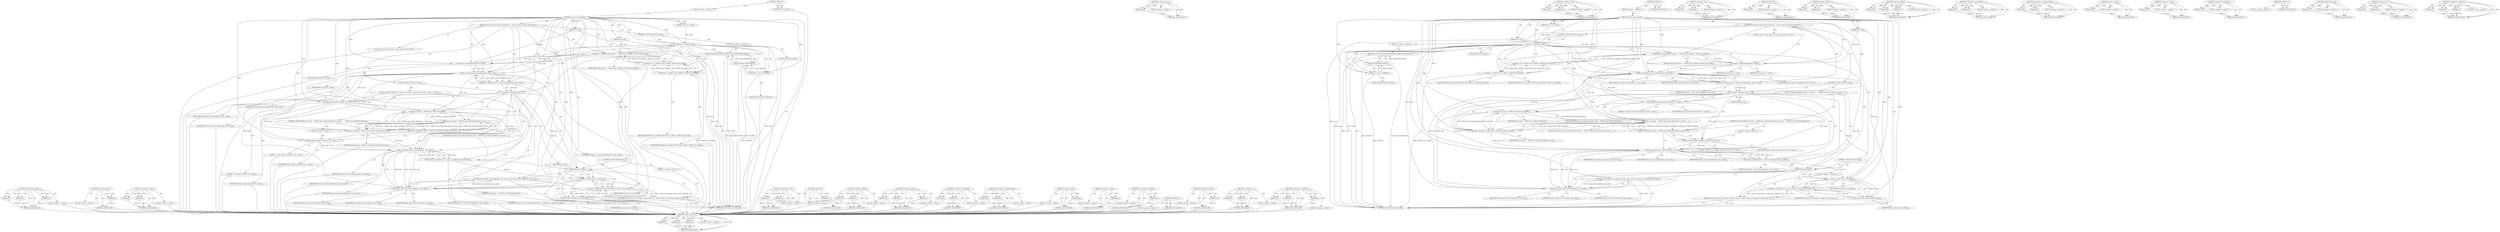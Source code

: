 digraph "&lt;operator&gt;.conditional" {
vulnerable_171 [label=<(METHOD,crypto_larval_add)>];
vulnerable_172 [label=<(PARAM,p1)>];
vulnerable_173 [label=<(PARAM,p2)>];
vulnerable_174 [label=<(PARAM,p3)>];
vulnerable_175 [label=<(BLOCK,&lt;empty&gt;,&lt;empty&gt;)>];
vulnerable_176 [label=<(METHOD_RETURN,ANY)>];
vulnerable_122 [label=<(METHOD,&lt;operator&gt;.not)>];
vulnerable_123 [label=<(PARAM,p1)>];
vulnerable_124 [label=<(BLOCK,&lt;empty&gt;,&lt;empty&gt;)>];
vulnerable_125 [label=<(METHOD_RETURN,ANY)>];
vulnerable_147 [label=<(METHOD,&lt;operator&gt;.and)>];
vulnerable_148 [label=<(PARAM,p1)>];
vulnerable_149 [label=<(PARAM,p2)>];
vulnerable_150 [label=<(BLOCK,&lt;empty&gt;,&lt;empty&gt;)>];
vulnerable_151 [label=<(METHOD_RETURN,ANY)>];
vulnerable_6 [label=<(METHOD,&lt;global&gt;)<SUB>1</SUB>>];
vulnerable_7 [label=<(BLOCK,&lt;empty&gt;,&lt;empty&gt;)<SUB>1</SUB>>];
vulnerable_8 [label=<(METHOD,crypto_larval_lookup)<SUB>1</SUB>>];
vulnerable_9 [label=<(PARAM,const char *name)<SUB>1</SUB>>];
vulnerable_10 [label=<(PARAM,u32 type)<SUB>1</SUB>>];
vulnerable_11 [label=<(PARAM,u32 mask)<SUB>1</SUB>>];
vulnerable_12 [label=<(BLOCK,{
	struct crypto_alg *alg;

	if (!name)
		retur...,{
	struct crypto_alg *alg;

	if (!name)
		retur...)<SUB>2</SUB>>];
vulnerable_13 [label="<(LOCAL,struct crypto_alg* alg: crypto_alg*)<SUB>3</SUB>>"];
vulnerable_14 [label=<(CONTROL_STRUCTURE,IF,if (!name))<SUB>5</SUB>>];
vulnerable_15 [label=<(&lt;operator&gt;.logicalNot,!name)<SUB>5</SUB>>];
vulnerable_16 [label=<(IDENTIFIER,name,!name)<SUB>5</SUB>>];
vulnerable_17 [label=<(BLOCK,&lt;empty&gt;,&lt;empty&gt;)<SUB>6</SUB>>];
vulnerable_18 [label=<(RETURN,return ERR_PTR(-ENOENT);,return ERR_PTR(-ENOENT);)<SUB>6</SUB>>];
vulnerable_19 [label=<(ERR_PTR,ERR_PTR(-ENOENT))<SUB>6</SUB>>];
vulnerable_20 [label=<(&lt;operator&gt;.minus,-ENOENT)<SUB>6</SUB>>];
vulnerable_21 [label=<(IDENTIFIER,ENOENT,-ENOENT)<SUB>6</SUB>>];
vulnerable_22 [label=<(&lt;operators&gt;.assignmentAnd,mask &amp;= ~(CRYPTO_ALG_LARVAL | CRYPTO_ALG_DEAD))<SUB>8</SUB>>];
vulnerable_23 [label=<(IDENTIFIER,mask,mask &amp;= ~(CRYPTO_ALG_LARVAL | CRYPTO_ALG_DEAD))<SUB>8</SUB>>];
vulnerable_24 [label=<(&lt;operator&gt;.not,~(CRYPTO_ALG_LARVAL | CRYPTO_ALG_DEAD))<SUB>8</SUB>>];
vulnerable_25 [label=<(&lt;operator&gt;.or,CRYPTO_ALG_LARVAL | CRYPTO_ALG_DEAD)<SUB>8</SUB>>];
vulnerable_26 [label=<(IDENTIFIER,CRYPTO_ALG_LARVAL,CRYPTO_ALG_LARVAL | CRYPTO_ALG_DEAD)<SUB>8</SUB>>];
vulnerable_27 [label=<(IDENTIFIER,CRYPTO_ALG_DEAD,CRYPTO_ALG_LARVAL | CRYPTO_ALG_DEAD)<SUB>8</SUB>>];
vulnerable_28 [label=<(&lt;operators&gt;.assignmentAnd,type &amp;= mask)<SUB>9</SUB>>];
vulnerable_29 [label=<(IDENTIFIER,type,type &amp;= mask)<SUB>9</SUB>>];
vulnerable_30 [label=<(IDENTIFIER,mask,type &amp;= mask)<SUB>9</SUB>>];
vulnerable_31 [label=<(&lt;operator&gt;.assignment,alg = crypto_alg_lookup(name, type, mask))<SUB>11</SUB>>];
vulnerable_32 [label=<(IDENTIFIER,alg,alg = crypto_alg_lookup(name, type, mask))<SUB>11</SUB>>];
vulnerable_33 [label=<(crypto_alg_lookup,crypto_alg_lookup(name, type, mask))<SUB>11</SUB>>];
vulnerable_34 [label=<(IDENTIFIER,name,crypto_alg_lookup(name, type, mask))<SUB>11</SUB>>];
vulnerable_35 [label=<(IDENTIFIER,type,crypto_alg_lookup(name, type, mask))<SUB>11</SUB>>];
vulnerable_36 [label=<(IDENTIFIER,mask,crypto_alg_lookup(name, type, mask))<SUB>11</SUB>>];
vulnerable_37 [label=<(CONTROL_STRUCTURE,IF,if (!alg))<SUB>12</SUB>>];
vulnerable_38 [label=<(&lt;operator&gt;.logicalNot,!alg)<SUB>12</SUB>>];
vulnerable_39 [label=<(IDENTIFIER,alg,!alg)<SUB>12</SUB>>];
vulnerable_40 [label=<(BLOCK,{
		request_module(&quot;%s&quot;, name);
 
 		if (!((typ...,{
		request_module(&quot;%s&quot;, name);
 
 		if (!((typ...)<SUB>12</SUB>>];
vulnerable_41 [label=<(request_module,request_module(&quot;%s&quot;, name))<SUB>13</SUB>>];
vulnerable_42 [label=<(LITERAL,&quot;%s&quot;,request_module(&quot;%s&quot;, name))<SUB>13</SUB>>];
vulnerable_43 [label=<(IDENTIFIER,name,request_module(&quot;%s&quot;, name))<SUB>13</SUB>>];
vulnerable_44 [label=<(CONTROL_STRUCTURE,IF,if (!((type ^ CRYPTO_ALG_NEED_FALLBACK) &amp; mask &amp;
 		      CRYPTO_ALG_NEED_FALLBACK)))<SUB>15</SUB>>];
vulnerable_45 [label=<(&lt;operator&gt;.logicalNot,!((type ^ CRYPTO_ALG_NEED_FALLBACK) &amp; mask &amp;
 	...)<SUB>15</SUB>>];
vulnerable_46 [label=<(&lt;operator&gt;.and,(type ^ CRYPTO_ALG_NEED_FALLBACK) &amp; mask &amp;
 		 ...)<SUB>15</SUB>>];
vulnerable_47 [label=<(&lt;operator&gt;.and,(type ^ CRYPTO_ALG_NEED_FALLBACK) &amp; mask)<SUB>15</SUB>>];
vulnerable_48 [label=<(&lt;operator&gt;.xor,type ^ CRYPTO_ALG_NEED_FALLBACK)<SUB>15</SUB>>];
vulnerable_49 [label=<(IDENTIFIER,type,type ^ CRYPTO_ALG_NEED_FALLBACK)<SUB>15</SUB>>];
vulnerable_50 [label=<(IDENTIFIER,CRYPTO_ALG_NEED_FALLBACK,type ^ CRYPTO_ALG_NEED_FALLBACK)<SUB>15</SUB>>];
vulnerable_51 [label=<(IDENTIFIER,mask,(type ^ CRYPTO_ALG_NEED_FALLBACK) &amp; mask)<SUB>15</SUB>>];
vulnerable_52 [label=<(IDENTIFIER,CRYPTO_ALG_NEED_FALLBACK,(type ^ CRYPTO_ALG_NEED_FALLBACK) &amp; mask &amp;
 		 ...)<SUB>16</SUB>>];
vulnerable_53 [label=<(BLOCK,&lt;empty&gt;,&lt;empty&gt;)<SUB>17</SUB>>];
vulnerable_54 [label=<(request_module,request_module(&quot;%s-all&quot;, name))<SUB>17</SUB>>];
vulnerable_55 [label=<(LITERAL,&quot;%s-all&quot;,request_module(&quot;%s-all&quot;, name))<SUB>17</SUB>>];
vulnerable_56 [label=<(IDENTIFIER,name,request_module(&quot;%s-all&quot;, name))<SUB>17</SUB>>];
vulnerable_57 [label=<(&lt;operator&gt;.assignment,alg = crypto_alg_lookup(name, type, mask))<SUB>19</SUB>>];
vulnerable_58 [label=<(IDENTIFIER,alg,alg = crypto_alg_lookup(name, type, mask))<SUB>19</SUB>>];
vulnerable_59 [label=<(crypto_alg_lookup,crypto_alg_lookup(name, type, mask))<SUB>19</SUB>>];
vulnerable_60 [label=<(IDENTIFIER,name,crypto_alg_lookup(name, type, mask))<SUB>19</SUB>>];
vulnerable_61 [label=<(IDENTIFIER,type,crypto_alg_lookup(name, type, mask))<SUB>19</SUB>>];
vulnerable_62 [label=<(IDENTIFIER,mask,crypto_alg_lookup(name, type, mask))<SUB>19</SUB>>];
vulnerable_63 [label=<(CONTROL_STRUCTURE,IF,if (alg))<SUB>22</SUB>>];
vulnerable_64 [label=<(IDENTIFIER,alg,if (alg))<SUB>22</SUB>>];
vulnerable_65 [label=<(BLOCK,&lt;empty&gt;,&lt;empty&gt;)<SUB>23</SUB>>];
vulnerable_66 [label=<(RETURN,return crypto_is_larval(alg) ? crypto_larval_wa...,return crypto_is_larval(alg) ? crypto_larval_wa...)<SUB>23</SUB>>];
vulnerable_67 [label=<(&lt;operator&gt;.conditional,crypto_is_larval(alg) ? crypto_larval_wait(alg)...)<SUB>23</SUB>>];
vulnerable_68 [label=<(crypto_is_larval,crypto_is_larval(alg))<SUB>23</SUB>>];
vulnerable_69 [label=<(IDENTIFIER,alg,crypto_is_larval(alg))<SUB>23</SUB>>];
vulnerable_70 [label=<(crypto_larval_wait,crypto_larval_wait(alg))<SUB>23</SUB>>];
vulnerable_71 [label=<(IDENTIFIER,alg,crypto_larval_wait(alg))<SUB>23</SUB>>];
vulnerable_72 [label=<(IDENTIFIER,alg,crypto_is_larval(alg) ? crypto_larval_wait(alg)...)<SUB>23</SUB>>];
vulnerable_73 [label=<(RETURN,return crypto_larval_add(name, type, mask);,return crypto_larval_add(name, type, mask);)<SUB>25</SUB>>];
vulnerable_74 [label=<(crypto_larval_add,crypto_larval_add(name, type, mask))<SUB>25</SUB>>];
vulnerable_75 [label=<(IDENTIFIER,name,crypto_larval_add(name, type, mask))<SUB>25</SUB>>];
vulnerable_76 [label=<(IDENTIFIER,type,crypto_larval_add(name, type, mask))<SUB>25</SUB>>];
vulnerable_77 [label=<(IDENTIFIER,mask,crypto_larval_add(name, type, mask))<SUB>25</SUB>>];
vulnerable_78 [label=<(METHOD_RETURN,struct crypto_alg)<SUB>1</SUB>>];
vulnerable_80 [label=<(METHOD_RETURN,ANY)<SUB>1</SUB>>];
vulnerable_152 [label=<(METHOD,&lt;operator&gt;.xor)>];
vulnerable_153 [label=<(PARAM,p1)>];
vulnerable_154 [label=<(PARAM,p2)>];
vulnerable_155 [label=<(BLOCK,&lt;empty&gt;,&lt;empty&gt;)>];
vulnerable_156 [label=<(METHOD_RETURN,ANY)>];
vulnerable_109 [label=<(METHOD,ERR_PTR)>];
vulnerable_110 [label=<(PARAM,p1)>];
vulnerable_111 [label=<(BLOCK,&lt;empty&gt;,&lt;empty&gt;)>];
vulnerable_112 [label=<(METHOD_RETURN,ANY)>];
vulnerable_142 [label=<(METHOD,request_module)>];
vulnerable_143 [label=<(PARAM,p1)>];
vulnerable_144 [label=<(PARAM,p2)>];
vulnerable_145 [label=<(BLOCK,&lt;empty&gt;,&lt;empty&gt;)>];
vulnerable_146 [label=<(METHOD_RETURN,ANY)>];
vulnerable_136 [label=<(METHOD,crypto_alg_lookup)>];
vulnerable_137 [label=<(PARAM,p1)>];
vulnerable_138 [label=<(PARAM,p2)>];
vulnerable_139 [label=<(PARAM,p3)>];
vulnerable_140 [label=<(BLOCK,&lt;empty&gt;,&lt;empty&gt;)>];
vulnerable_141 [label=<(METHOD_RETURN,ANY)>];
vulnerable_131 [label=<(METHOD,&lt;operator&gt;.assignment)>];
vulnerable_132 [label=<(PARAM,p1)>];
vulnerable_133 [label=<(PARAM,p2)>];
vulnerable_134 [label=<(BLOCK,&lt;empty&gt;,&lt;empty&gt;)>];
vulnerable_135 [label=<(METHOD_RETURN,ANY)>];
vulnerable_117 [label=<(METHOD,&lt;operators&gt;.assignmentAnd)>];
vulnerable_118 [label=<(PARAM,p1)>];
vulnerable_119 [label=<(PARAM,p2)>];
vulnerable_120 [label=<(BLOCK,&lt;empty&gt;,&lt;empty&gt;)>];
vulnerable_121 [label=<(METHOD_RETURN,ANY)>];
vulnerable_163 [label=<(METHOD,crypto_is_larval)>];
vulnerable_164 [label=<(PARAM,p1)>];
vulnerable_165 [label=<(BLOCK,&lt;empty&gt;,&lt;empty&gt;)>];
vulnerable_166 [label=<(METHOD_RETURN,ANY)>];
vulnerable_113 [label=<(METHOD,&lt;operator&gt;.minus)>];
vulnerable_114 [label=<(PARAM,p1)>];
vulnerable_115 [label=<(BLOCK,&lt;empty&gt;,&lt;empty&gt;)>];
vulnerable_116 [label=<(METHOD_RETURN,ANY)>];
vulnerable_105 [label=<(METHOD,&lt;operator&gt;.logicalNot)>];
vulnerable_106 [label=<(PARAM,p1)>];
vulnerable_107 [label=<(BLOCK,&lt;empty&gt;,&lt;empty&gt;)>];
vulnerable_108 [label=<(METHOD_RETURN,ANY)>];
vulnerable_99 [label=<(METHOD,&lt;global&gt;)<SUB>1</SUB>>];
vulnerable_100 [label=<(BLOCK,&lt;empty&gt;,&lt;empty&gt;)>];
vulnerable_101 [label=<(METHOD_RETURN,ANY)>];
vulnerable_167 [label=<(METHOD,crypto_larval_wait)>];
vulnerable_168 [label=<(PARAM,p1)>];
vulnerable_169 [label=<(BLOCK,&lt;empty&gt;,&lt;empty&gt;)>];
vulnerable_170 [label=<(METHOD_RETURN,ANY)>];
vulnerable_126 [label=<(METHOD,&lt;operator&gt;.or)>];
vulnerable_127 [label=<(PARAM,p1)>];
vulnerable_128 [label=<(PARAM,p2)>];
vulnerable_129 [label=<(BLOCK,&lt;empty&gt;,&lt;empty&gt;)>];
vulnerable_130 [label=<(METHOD_RETURN,ANY)>];
vulnerable_157 [label=<(METHOD,&lt;operator&gt;.conditional)>];
vulnerable_158 [label=<(PARAM,p1)>];
vulnerable_159 [label=<(PARAM,p2)>];
vulnerable_160 [label=<(PARAM,p3)>];
vulnerable_161 [label=<(BLOCK,&lt;empty&gt;,&lt;empty&gt;)>];
vulnerable_162 [label=<(METHOD_RETURN,ANY)>];
fixed_171 [label=<(METHOD,crypto_larval_add)>];
fixed_172 [label=<(PARAM,p1)>];
fixed_173 [label=<(PARAM,p2)>];
fixed_174 [label=<(PARAM,p3)>];
fixed_175 [label=<(BLOCK,&lt;empty&gt;,&lt;empty&gt;)>];
fixed_176 [label=<(METHOD_RETURN,ANY)>];
fixed_122 [label=<(METHOD,&lt;operator&gt;.not)>];
fixed_123 [label=<(PARAM,p1)>];
fixed_124 [label=<(BLOCK,&lt;empty&gt;,&lt;empty&gt;)>];
fixed_125 [label=<(METHOD_RETURN,ANY)>];
fixed_147 [label=<(METHOD,&lt;operator&gt;.and)>];
fixed_148 [label=<(PARAM,p1)>];
fixed_149 [label=<(PARAM,p2)>];
fixed_150 [label=<(BLOCK,&lt;empty&gt;,&lt;empty&gt;)>];
fixed_151 [label=<(METHOD_RETURN,ANY)>];
fixed_6 [label=<(METHOD,&lt;global&gt;)<SUB>1</SUB>>];
fixed_7 [label=<(BLOCK,&lt;empty&gt;,&lt;empty&gt;)<SUB>1</SUB>>];
fixed_8 [label=<(METHOD,crypto_larval_lookup)<SUB>1</SUB>>];
fixed_9 [label=<(PARAM,const char *name)<SUB>1</SUB>>];
fixed_10 [label=<(PARAM,u32 type)<SUB>1</SUB>>];
fixed_11 [label=<(PARAM,u32 mask)<SUB>1</SUB>>];
fixed_12 [label=<(BLOCK,{
	struct crypto_alg *alg;

	if (!name)
		retur...,{
	struct crypto_alg *alg;

	if (!name)
		retur...)<SUB>2</SUB>>];
fixed_13 [label="<(LOCAL,struct crypto_alg* alg: crypto_alg*)<SUB>3</SUB>>"];
fixed_14 [label=<(CONTROL_STRUCTURE,IF,if (!name))<SUB>5</SUB>>];
fixed_15 [label=<(&lt;operator&gt;.logicalNot,!name)<SUB>5</SUB>>];
fixed_16 [label=<(IDENTIFIER,name,!name)<SUB>5</SUB>>];
fixed_17 [label=<(BLOCK,&lt;empty&gt;,&lt;empty&gt;)<SUB>6</SUB>>];
fixed_18 [label=<(RETURN,return ERR_PTR(-ENOENT);,return ERR_PTR(-ENOENT);)<SUB>6</SUB>>];
fixed_19 [label=<(ERR_PTR,ERR_PTR(-ENOENT))<SUB>6</SUB>>];
fixed_20 [label=<(&lt;operator&gt;.minus,-ENOENT)<SUB>6</SUB>>];
fixed_21 [label=<(IDENTIFIER,ENOENT,-ENOENT)<SUB>6</SUB>>];
fixed_22 [label=<(&lt;operators&gt;.assignmentAnd,mask &amp;= ~(CRYPTO_ALG_LARVAL | CRYPTO_ALG_DEAD))<SUB>8</SUB>>];
fixed_23 [label=<(IDENTIFIER,mask,mask &amp;= ~(CRYPTO_ALG_LARVAL | CRYPTO_ALG_DEAD))<SUB>8</SUB>>];
fixed_24 [label=<(&lt;operator&gt;.not,~(CRYPTO_ALG_LARVAL | CRYPTO_ALG_DEAD))<SUB>8</SUB>>];
fixed_25 [label=<(&lt;operator&gt;.or,CRYPTO_ALG_LARVAL | CRYPTO_ALG_DEAD)<SUB>8</SUB>>];
fixed_26 [label=<(IDENTIFIER,CRYPTO_ALG_LARVAL,CRYPTO_ALG_LARVAL | CRYPTO_ALG_DEAD)<SUB>8</SUB>>];
fixed_27 [label=<(IDENTIFIER,CRYPTO_ALG_DEAD,CRYPTO_ALG_LARVAL | CRYPTO_ALG_DEAD)<SUB>8</SUB>>];
fixed_28 [label=<(&lt;operators&gt;.assignmentAnd,type &amp;= mask)<SUB>9</SUB>>];
fixed_29 [label=<(IDENTIFIER,type,type &amp;= mask)<SUB>9</SUB>>];
fixed_30 [label=<(IDENTIFIER,mask,type &amp;= mask)<SUB>9</SUB>>];
fixed_31 [label=<(&lt;operator&gt;.assignment,alg = crypto_alg_lookup(name, type, mask))<SUB>11</SUB>>];
fixed_32 [label=<(IDENTIFIER,alg,alg = crypto_alg_lookup(name, type, mask))<SUB>11</SUB>>];
fixed_33 [label=<(crypto_alg_lookup,crypto_alg_lookup(name, type, mask))<SUB>11</SUB>>];
fixed_34 [label=<(IDENTIFIER,name,crypto_alg_lookup(name, type, mask))<SUB>11</SUB>>];
fixed_35 [label=<(IDENTIFIER,type,crypto_alg_lookup(name, type, mask))<SUB>11</SUB>>];
fixed_36 [label=<(IDENTIFIER,mask,crypto_alg_lookup(name, type, mask))<SUB>11</SUB>>];
fixed_37 [label=<(CONTROL_STRUCTURE,IF,if (!alg))<SUB>12</SUB>>];
fixed_38 [label=<(&lt;operator&gt;.logicalNot,!alg)<SUB>12</SUB>>];
fixed_39 [label=<(IDENTIFIER,alg,!alg)<SUB>12</SUB>>];
fixed_40 [label=<(BLOCK,{
		request_module(&quot;crypto-%s&quot;, name);
 
 		if ...,{
		request_module(&quot;crypto-%s&quot;, name);
 
 		if ...)<SUB>12</SUB>>];
fixed_41 [label=<(request_module,request_module(&quot;crypto-%s&quot;, name))<SUB>13</SUB>>];
fixed_42 [label=<(LITERAL,&quot;crypto-%s&quot;,request_module(&quot;crypto-%s&quot;, name))<SUB>13</SUB>>];
fixed_43 [label=<(IDENTIFIER,name,request_module(&quot;crypto-%s&quot;, name))<SUB>13</SUB>>];
fixed_44 [label=<(CONTROL_STRUCTURE,IF,if (!((type ^ CRYPTO_ALG_NEED_FALLBACK) &amp; mask &amp;
 		      CRYPTO_ALG_NEED_FALLBACK)))<SUB>15</SUB>>];
fixed_45 [label=<(&lt;operator&gt;.logicalNot,!((type ^ CRYPTO_ALG_NEED_FALLBACK) &amp; mask &amp;
 	...)<SUB>15</SUB>>];
fixed_46 [label=<(&lt;operator&gt;.and,(type ^ CRYPTO_ALG_NEED_FALLBACK) &amp; mask &amp;
 		 ...)<SUB>15</SUB>>];
fixed_47 [label=<(&lt;operator&gt;.and,(type ^ CRYPTO_ALG_NEED_FALLBACK) &amp; mask)<SUB>15</SUB>>];
fixed_48 [label=<(&lt;operator&gt;.xor,type ^ CRYPTO_ALG_NEED_FALLBACK)<SUB>15</SUB>>];
fixed_49 [label=<(IDENTIFIER,type,type ^ CRYPTO_ALG_NEED_FALLBACK)<SUB>15</SUB>>];
fixed_50 [label=<(IDENTIFIER,CRYPTO_ALG_NEED_FALLBACK,type ^ CRYPTO_ALG_NEED_FALLBACK)<SUB>15</SUB>>];
fixed_51 [label=<(IDENTIFIER,mask,(type ^ CRYPTO_ALG_NEED_FALLBACK) &amp; mask)<SUB>15</SUB>>];
fixed_52 [label=<(IDENTIFIER,CRYPTO_ALG_NEED_FALLBACK,(type ^ CRYPTO_ALG_NEED_FALLBACK) &amp; mask &amp;
 		 ...)<SUB>16</SUB>>];
fixed_53 [label=<(BLOCK,&lt;empty&gt;,&lt;empty&gt;)<SUB>17</SUB>>];
fixed_54 [label=<(request_module,request_module(&quot;crypto-%s-all&quot;, name))<SUB>17</SUB>>];
fixed_55 [label=<(LITERAL,&quot;crypto-%s-all&quot;,request_module(&quot;crypto-%s-all&quot;, name))<SUB>17</SUB>>];
fixed_56 [label=<(IDENTIFIER,name,request_module(&quot;crypto-%s-all&quot;, name))<SUB>17</SUB>>];
fixed_57 [label=<(&lt;operator&gt;.assignment,alg = crypto_alg_lookup(name, type, mask))<SUB>19</SUB>>];
fixed_58 [label=<(IDENTIFIER,alg,alg = crypto_alg_lookup(name, type, mask))<SUB>19</SUB>>];
fixed_59 [label=<(crypto_alg_lookup,crypto_alg_lookup(name, type, mask))<SUB>19</SUB>>];
fixed_60 [label=<(IDENTIFIER,name,crypto_alg_lookup(name, type, mask))<SUB>19</SUB>>];
fixed_61 [label=<(IDENTIFIER,type,crypto_alg_lookup(name, type, mask))<SUB>19</SUB>>];
fixed_62 [label=<(IDENTIFIER,mask,crypto_alg_lookup(name, type, mask))<SUB>19</SUB>>];
fixed_63 [label=<(CONTROL_STRUCTURE,IF,if (alg))<SUB>22</SUB>>];
fixed_64 [label=<(IDENTIFIER,alg,if (alg))<SUB>22</SUB>>];
fixed_65 [label=<(BLOCK,&lt;empty&gt;,&lt;empty&gt;)<SUB>23</SUB>>];
fixed_66 [label=<(RETURN,return crypto_is_larval(alg) ? crypto_larval_wa...,return crypto_is_larval(alg) ? crypto_larval_wa...)<SUB>23</SUB>>];
fixed_67 [label=<(&lt;operator&gt;.conditional,crypto_is_larval(alg) ? crypto_larval_wait(alg)...)<SUB>23</SUB>>];
fixed_68 [label=<(crypto_is_larval,crypto_is_larval(alg))<SUB>23</SUB>>];
fixed_69 [label=<(IDENTIFIER,alg,crypto_is_larval(alg))<SUB>23</SUB>>];
fixed_70 [label=<(crypto_larval_wait,crypto_larval_wait(alg))<SUB>23</SUB>>];
fixed_71 [label=<(IDENTIFIER,alg,crypto_larval_wait(alg))<SUB>23</SUB>>];
fixed_72 [label=<(IDENTIFIER,alg,crypto_is_larval(alg) ? crypto_larval_wait(alg)...)<SUB>23</SUB>>];
fixed_73 [label=<(RETURN,return crypto_larval_add(name, type, mask);,return crypto_larval_add(name, type, mask);)<SUB>25</SUB>>];
fixed_74 [label=<(crypto_larval_add,crypto_larval_add(name, type, mask))<SUB>25</SUB>>];
fixed_75 [label=<(IDENTIFIER,name,crypto_larval_add(name, type, mask))<SUB>25</SUB>>];
fixed_76 [label=<(IDENTIFIER,type,crypto_larval_add(name, type, mask))<SUB>25</SUB>>];
fixed_77 [label=<(IDENTIFIER,mask,crypto_larval_add(name, type, mask))<SUB>25</SUB>>];
fixed_78 [label=<(METHOD_RETURN,struct crypto_alg)<SUB>1</SUB>>];
fixed_80 [label=<(METHOD_RETURN,ANY)<SUB>1</SUB>>];
fixed_152 [label=<(METHOD,&lt;operator&gt;.xor)>];
fixed_153 [label=<(PARAM,p1)>];
fixed_154 [label=<(PARAM,p2)>];
fixed_155 [label=<(BLOCK,&lt;empty&gt;,&lt;empty&gt;)>];
fixed_156 [label=<(METHOD_RETURN,ANY)>];
fixed_109 [label=<(METHOD,ERR_PTR)>];
fixed_110 [label=<(PARAM,p1)>];
fixed_111 [label=<(BLOCK,&lt;empty&gt;,&lt;empty&gt;)>];
fixed_112 [label=<(METHOD_RETURN,ANY)>];
fixed_142 [label=<(METHOD,request_module)>];
fixed_143 [label=<(PARAM,p1)>];
fixed_144 [label=<(PARAM,p2)>];
fixed_145 [label=<(BLOCK,&lt;empty&gt;,&lt;empty&gt;)>];
fixed_146 [label=<(METHOD_RETURN,ANY)>];
fixed_136 [label=<(METHOD,crypto_alg_lookup)>];
fixed_137 [label=<(PARAM,p1)>];
fixed_138 [label=<(PARAM,p2)>];
fixed_139 [label=<(PARAM,p3)>];
fixed_140 [label=<(BLOCK,&lt;empty&gt;,&lt;empty&gt;)>];
fixed_141 [label=<(METHOD_RETURN,ANY)>];
fixed_131 [label=<(METHOD,&lt;operator&gt;.assignment)>];
fixed_132 [label=<(PARAM,p1)>];
fixed_133 [label=<(PARAM,p2)>];
fixed_134 [label=<(BLOCK,&lt;empty&gt;,&lt;empty&gt;)>];
fixed_135 [label=<(METHOD_RETURN,ANY)>];
fixed_117 [label=<(METHOD,&lt;operators&gt;.assignmentAnd)>];
fixed_118 [label=<(PARAM,p1)>];
fixed_119 [label=<(PARAM,p2)>];
fixed_120 [label=<(BLOCK,&lt;empty&gt;,&lt;empty&gt;)>];
fixed_121 [label=<(METHOD_RETURN,ANY)>];
fixed_163 [label=<(METHOD,crypto_is_larval)>];
fixed_164 [label=<(PARAM,p1)>];
fixed_165 [label=<(BLOCK,&lt;empty&gt;,&lt;empty&gt;)>];
fixed_166 [label=<(METHOD_RETURN,ANY)>];
fixed_113 [label=<(METHOD,&lt;operator&gt;.minus)>];
fixed_114 [label=<(PARAM,p1)>];
fixed_115 [label=<(BLOCK,&lt;empty&gt;,&lt;empty&gt;)>];
fixed_116 [label=<(METHOD_RETURN,ANY)>];
fixed_105 [label=<(METHOD,&lt;operator&gt;.logicalNot)>];
fixed_106 [label=<(PARAM,p1)>];
fixed_107 [label=<(BLOCK,&lt;empty&gt;,&lt;empty&gt;)>];
fixed_108 [label=<(METHOD_RETURN,ANY)>];
fixed_99 [label=<(METHOD,&lt;global&gt;)<SUB>1</SUB>>];
fixed_100 [label=<(BLOCK,&lt;empty&gt;,&lt;empty&gt;)>];
fixed_101 [label=<(METHOD_RETURN,ANY)>];
fixed_167 [label=<(METHOD,crypto_larval_wait)>];
fixed_168 [label=<(PARAM,p1)>];
fixed_169 [label=<(BLOCK,&lt;empty&gt;,&lt;empty&gt;)>];
fixed_170 [label=<(METHOD_RETURN,ANY)>];
fixed_126 [label=<(METHOD,&lt;operator&gt;.or)>];
fixed_127 [label=<(PARAM,p1)>];
fixed_128 [label=<(PARAM,p2)>];
fixed_129 [label=<(BLOCK,&lt;empty&gt;,&lt;empty&gt;)>];
fixed_130 [label=<(METHOD_RETURN,ANY)>];
fixed_157 [label=<(METHOD,&lt;operator&gt;.conditional)>];
fixed_158 [label=<(PARAM,p1)>];
fixed_159 [label=<(PARAM,p2)>];
fixed_160 [label=<(PARAM,p3)>];
fixed_161 [label=<(BLOCK,&lt;empty&gt;,&lt;empty&gt;)>];
fixed_162 [label=<(METHOD_RETURN,ANY)>];
vulnerable_171 -> vulnerable_172  [key=0, label="AST: "];
vulnerable_171 -> vulnerable_172  [key=1, label="DDG: "];
vulnerable_171 -> vulnerable_175  [key=0, label="AST: "];
vulnerable_171 -> vulnerable_173  [key=0, label="AST: "];
vulnerable_171 -> vulnerable_173  [key=1, label="DDG: "];
vulnerable_171 -> vulnerable_176  [key=0, label="AST: "];
vulnerable_171 -> vulnerable_176  [key=1, label="CFG: "];
vulnerable_171 -> vulnerable_174  [key=0, label="AST: "];
vulnerable_171 -> vulnerable_174  [key=1, label="DDG: "];
vulnerable_172 -> vulnerable_176  [key=0, label="DDG: p1"];
vulnerable_173 -> vulnerable_176  [key=0, label="DDG: p2"];
vulnerable_174 -> vulnerable_176  [key=0, label="DDG: p3"];
vulnerable_175 -> fixed_171  [key=0];
vulnerable_176 -> fixed_171  [key=0];
vulnerable_122 -> vulnerable_123  [key=0, label="AST: "];
vulnerable_122 -> vulnerable_123  [key=1, label="DDG: "];
vulnerable_122 -> vulnerable_124  [key=0, label="AST: "];
vulnerable_122 -> vulnerable_125  [key=0, label="AST: "];
vulnerable_122 -> vulnerable_125  [key=1, label="CFG: "];
vulnerable_123 -> vulnerable_125  [key=0, label="DDG: p1"];
vulnerable_124 -> fixed_171  [key=0];
vulnerable_125 -> fixed_171  [key=0];
vulnerable_147 -> vulnerable_148  [key=0, label="AST: "];
vulnerable_147 -> vulnerable_148  [key=1, label="DDG: "];
vulnerable_147 -> vulnerable_150  [key=0, label="AST: "];
vulnerable_147 -> vulnerable_149  [key=0, label="AST: "];
vulnerable_147 -> vulnerable_149  [key=1, label="DDG: "];
vulnerable_147 -> vulnerable_151  [key=0, label="AST: "];
vulnerable_147 -> vulnerable_151  [key=1, label="CFG: "];
vulnerable_148 -> vulnerable_151  [key=0, label="DDG: p1"];
vulnerable_149 -> vulnerable_151  [key=0, label="DDG: p2"];
vulnerable_150 -> fixed_171  [key=0];
vulnerable_151 -> fixed_171  [key=0];
vulnerable_6 -> vulnerable_7  [key=0, label="AST: "];
vulnerable_6 -> vulnerable_80  [key=0, label="AST: "];
vulnerable_6 -> vulnerable_80  [key=1, label="CFG: "];
vulnerable_7 -> vulnerable_8  [key=0, label="AST: "];
vulnerable_8 -> vulnerable_9  [key=0, label="AST: "];
vulnerable_8 -> vulnerable_9  [key=1, label="DDG: "];
vulnerable_8 -> vulnerable_10  [key=0, label="AST: "];
vulnerable_8 -> vulnerable_10  [key=1, label="DDG: "];
vulnerable_8 -> vulnerable_11  [key=0, label="AST: "];
vulnerable_8 -> vulnerable_11  [key=1, label="DDG: "];
vulnerable_8 -> vulnerable_12  [key=0, label="AST: "];
vulnerable_8 -> vulnerable_78  [key=0, label="AST: "];
vulnerable_8 -> vulnerable_15  [key=0, label="CFG: "];
vulnerable_8 -> vulnerable_15  [key=1, label="DDG: "];
vulnerable_8 -> vulnerable_28  [key=0, label="DDG: "];
vulnerable_8 -> vulnerable_22  [key=0, label="DDG: "];
vulnerable_8 -> vulnerable_64  [key=0, label="DDG: "];
vulnerable_8 -> vulnerable_33  [key=0, label="DDG: "];
vulnerable_8 -> vulnerable_38  [key=0, label="DDG: "];
vulnerable_8 -> vulnerable_74  [key=0, label="DDG: "];
vulnerable_8 -> vulnerable_25  [key=0, label="DDG: "];
vulnerable_8 -> vulnerable_41  [key=0, label="DDG: "];
vulnerable_8 -> vulnerable_67  [key=0, label="DDG: "];
vulnerable_8 -> vulnerable_59  [key=0, label="DDG: "];
vulnerable_8 -> vulnerable_20  [key=0, label="DDG: "];
vulnerable_8 -> vulnerable_46  [key=0, label="DDG: "];
vulnerable_8 -> vulnerable_54  [key=0, label="DDG: "];
vulnerable_8 -> vulnerable_68  [key=0, label="DDG: "];
vulnerable_8 -> vulnerable_70  [key=0, label="DDG: "];
vulnerable_8 -> vulnerable_47  [key=0, label="DDG: "];
vulnerable_8 -> vulnerable_48  [key=0, label="DDG: "];
vulnerable_9 -> vulnerable_15  [key=0, label="DDG: name"];
vulnerable_10 -> vulnerable_78  [key=0, label="DDG: type"];
vulnerable_10 -> vulnerable_28  [key=0, label="DDG: type"];
vulnerable_11 -> vulnerable_78  [key=0, label="DDG: mask"];
vulnerable_11 -> vulnerable_22  [key=0, label="DDG: mask"];
vulnerable_12 -> vulnerable_13  [key=0, label="AST: "];
vulnerable_12 -> vulnerable_14  [key=0, label="AST: "];
vulnerable_12 -> vulnerable_22  [key=0, label="AST: "];
vulnerable_12 -> vulnerable_28  [key=0, label="AST: "];
vulnerable_12 -> vulnerable_31  [key=0, label="AST: "];
vulnerable_12 -> vulnerable_37  [key=0, label="AST: "];
vulnerable_12 -> vulnerable_63  [key=0, label="AST: "];
vulnerable_12 -> vulnerable_73  [key=0, label="AST: "];
vulnerable_13 -> fixed_171  [key=0];
vulnerable_14 -> vulnerable_15  [key=0, label="AST: "];
vulnerable_14 -> vulnerable_17  [key=0, label="AST: "];
vulnerable_15 -> vulnerable_16  [key=0, label="AST: "];
vulnerable_15 -> vulnerable_20  [key=0, label="CFG: "];
vulnerable_15 -> vulnerable_20  [key=1, label="CDG: "];
vulnerable_15 -> vulnerable_25  [key=0, label="CFG: "];
vulnerable_15 -> vulnerable_25  [key=1, label="CDG: "];
vulnerable_15 -> vulnerable_78  [key=0, label="DDG: name"];
vulnerable_15 -> vulnerable_78  [key=1, label="DDG: !name"];
vulnerable_15 -> vulnerable_33  [key=0, label="DDG: name"];
vulnerable_15 -> vulnerable_33  [key=1, label="CDG: "];
vulnerable_15 -> vulnerable_64  [key=0, label="CDG: "];
vulnerable_15 -> vulnerable_19  [key=0, label="CDG: "];
vulnerable_15 -> vulnerable_28  [key=0, label="CDG: "];
vulnerable_15 -> vulnerable_38  [key=0, label="CDG: "];
vulnerable_15 -> vulnerable_22  [key=0, label="CDG: "];
vulnerable_15 -> vulnerable_18  [key=0, label="CDG: "];
vulnerable_15 -> vulnerable_24  [key=0, label="CDG: "];
vulnerable_15 -> vulnerable_31  [key=0, label="CDG: "];
vulnerable_16 -> fixed_171  [key=0];
vulnerable_17 -> vulnerable_18  [key=0, label="AST: "];
vulnerable_18 -> vulnerable_19  [key=0, label="AST: "];
vulnerable_18 -> vulnerable_78  [key=0, label="CFG: "];
vulnerable_18 -> vulnerable_78  [key=1, label="DDG: &lt;RET&gt;"];
vulnerable_19 -> vulnerable_20  [key=0, label="AST: "];
vulnerable_19 -> vulnerable_18  [key=0, label="CFG: "];
vulnerable_19 -> vulnerable_18  [key=1, label="DDG: ERR_PTR(-ENOENT)"];
vulnerable_19 -> vulnerable_78  [key=0, label="DDG: -ENOENT"];
vulnerable_19 -> vulnerable_78  [key=1, label="DDG: ERR_PTR(-ENOENT)"];
vulnerable_20 -> vulnerable_21  [key=0, label="AST: "];
vulnerable_20 -> vulnerable_19  [key=0, label="CFG: "];
vulnerable_20 -> vulnerable_19  [key=1, label="DDG: ENOENT"];
vulnerable_20 -> vulnerable_78  [key=0, label="DDG: ENOENT"];
vulnerable_21 -> fixed_171  [key=0];
vulnerable_22 -> vulnerable_23  [key=0, label="AST: "];
vulnerable_22 -> vulnerable_24  [key=0, label="AST: "];
vulnerable_22 -> vulnerable_28  [key=0, label="CFG: "];
vulnerable_22 -> vulnerable_28  [key=1, label="DDG: mask"];
vulnerable_22 -> vulnerable_33  [key=0, label="DDG: mask"];
vulnerable_23 -> fixed_171  [key=0];
vulnerable_24 -> vulnerable_25  [key=0, label="AST: "];
vulnerable_24 -> vulnerable_22  [key=0, label="CFG: "];
vulnerable_24 -> vulnerable_22  [key=1, label="DDG: CRYPTO_ALG_LARVAL | CRYPTO_ALG_DEAD"];
vulnerable_25 -> vulnerable_26  [key=0, label="AST: "];
vulnerable_25 -> vulnerable_27  [key=0, label="AST: "];
vulnerable_25 -> vulnerable_24  [key=0, label="CFG: "];
vulnerable_25 -> vulnerable_24  [key=1, label="DDG: CRYPTO_ALG_LARVAL"];
vulnerable_25 -> vulnerable_24  [key=2, label="DDG: CRYPTO_ALG_DEAD"];
vulnerable_25 -> vulnerable_78  [key=0, label="DDG: CRYPTO_ALG_LARVAL"];
vulnerable_26 -> fixed_171  [key=0];
vulnerable_27 -> fixed_171  [key=0];
vulnerable_28 -> vulnerable_29  [key=0, label="AST: "];
vulnerable_28 -> vulnerable_30  [key=0, label="AST: "];
vulnerable_28 -> vulnerable_33  [key=0, label="CFG: "];
vulnerable_28 -> vulnerable_33  [key=1, label="DDG: type"];
vulnerable_29 -> fixed_171  [key=0];
vulnerable_30 -> fixed_171  [key=0];
vulnerable_31 -> vulnerable_32  [key=0, label="AST: "];
vulnerable_31 -> vulnerable_33  [key=0, label="AST: "];
vulnerable_31 -> vulnerable_38  [key=0, label="CFG: "];
vulnerable_31 -> vulnerable_38  [key=1, label="DDG: alg"];
vulnerable_32 -> fixed_171  [key=0];
vulnerable_33 -> vulnerable_34  [key=0, label="AST: "];
vulnerable_33 -> vulnerable_35  [key=0, label="AST: "];
vulnerable_33 -> vulnerable_36  [key=0, label="AST: "];
vulnerable_33 -> vulnerable_31  [key=0, label="CFG: "];
vulnerable_33 -> vulnerable_31  [key=1, label="DDG: name"];
vulnerable_33 -> vulnerable_31  [key=2, label="DDG: type"];
vulnerable_33 -> vulnerable_31  [key=3, label="DDG: mask"];
vulnerable_33 -> vulnerable_74  [key=0, label="DDG: name"];
vulnerable_33 -> vulnerable_74  [key=1, label="DDG: type"];
vulnerable_33 -> vulnerable_74  [key=2, label="DDG: mask"];
vulnerable_33 -> vulnerable_41  [key=0, label="DDG: name"];
vulnerable_33 -> vulnerable_47  [key=0, label="DDG: mask"];
vulnerable_33 -> vulnerable_48  [key=0, label="DDG: type"];
vulnerable_34 -> fixed_171  [key=0];
vulnerable_35 -> fixed_171  [key=0];
vulnerable_36 -> fixed_171  [key=0];
vulnerable_37 -> vulnerable_38  [key=0, label="AST: "];
vulnerable_37 -> vulnerable_40  [key=0, label="AST: "];
vulnerable_38 -> vulnerable_39  [key=0, label="AST: "];
vulnerable_38 -> vulnerable_64  [key=0, label="CFG: "];
vulnerable_38 -> vulnerable_41  [key=0, label="CFG: "];
vulnerable_38 -> vulnerable_41  [key=1, label="CDG: "];
vulnerable_38 -> vulnerable_68  [key=0, label="DDG: alg"];
vulnerable_38 -> vulnerable_47  [key=0, label="CDG: "];
vulnerable_38 -> vulnerable_48  [key=0, label="CDG: "];
vulnerable_38 -> vulnerable_57  [key=0, label="CDG: "];
vulnerable_38 -> vulnerable_46  [key=0, label="CDG: "];
vulnerable_38 -> vulnerable_45  [key=0, label="CDG: "];
vulnerable_38 -> vulnerable_59  [key=0, label="CDG: "];
vulnerable_39 -> fixed_171  [key=0];
vulnerable_40 -> vulnerable_41  [key=0, label="AST: "];
vulnerable_40 -> vulnerable_44  [key=0, label="AST: "];
vulnerable_40 -> vulnerable_57  [key=0, label="AST: "];
vulnerable_41 -> vulnerable_42  [key=0, label="AST: "];
vulnerable_41 -> vulnerable_43  [key=0, label="AST: "];
vulnerable_41 -> vulnerable_48  [key=0, label="CFG: "];
vulnerable_41 -> vulnerable_59  [key=0, label="DDG: name"];
vulnerable_41 -> vulnerable_54  [key=0, label="DDG: name"];
vulnerable_42 -> fixed_171  [key=0];
vulnerable_43 -> fixed_171  [key=0];
vulnerable_44 -> vulnerable_45  [key=0, label="AST: "];
vulnerable_44 -> vulnerable_53  [key=0, label="AST: "];
vulnerable_45 -> vulnerable_46  [key=0, label="AST: "];
vulnerable_45 -> vulnerable_54  [key=0, label="CFG: "];
vulnerable_45 -> vulnerable_54  [key=1, label="CDG: "];
vulnerable_45 -> vulnerable_59  [key=0, label="CFG: "];
vulnerable_46 -> vulnerable_47  [key=0, label="AST: "];
vulnerable_46 -> vulnerable_52  [key=0, label="AST: "];
vulnerable_46 -> vulnerable_45  [key=0, label="CFG: "];
vulnerable_46 -> vulnerable_45  [key=1, label="DDG: (type ^ CRYPTO_ALG_NEED_FALLBACK) &amp; mask"];
vulnerable_46 -> vulnerable_45  [key=2, label="DDG: CRYPTO_ALG_NEED_FALLBACK"];
vulnerable_47 -> vulnerable_48  [key=0, label="AST: "];
vulnerable_47 -> vulnerable_51  [key=0, label="AST: "];
vulnerable_47 -> vulnerable_46  [key=0, label="CFG: "];
vulnerable_47 -> vulnerable_46  [key=1, label="DDG: type ^ CRYPTO_ALG_NEED_FALLBACK"];
vulnerable_47 -> vulnerable_46  [key=2, label="DDG: mask"];
vulnerable_47 -> vulnerable_59  [key=0, label="DDG: mask"];
vulnerable_48 -> vulnerable_49  [key=0, label="AST: "];
vulnerable_48 -> vulnerable_50  [key=0, label="AST: "];
vulnerable_48 -> vulnerable_47  [key=0, label="CFG: "];
vulnerable_48 -> vulnerable_47  [key=1, label="DDG: type"];
vulnerable_48 -> vulnerable_47  [key=2, label="DDG: CRYPTO_ALG_NEED_FALLBACK"];
vulnerable_48 -> vulnerable_59  [key=0, label="DDG: type"];
vulnerable_48 -> vulnerable_46  [key=0, label="DDG: CRYPTO_ALG_NEED_FALLBACK"];
vulnerable_49 -> fixed_171  [key=0];
vulnerable_50 -> fixed_171  [key=0];
vulnerable_51 -> fixed_171  [key=0];
vulnerable_52 -> fixed_171  [key=0];
vulnerable_53 -> vulnerable_54  [key=0, label="AST: "];
vulnerable_54 -> vulnerable_55  [key=0, label="AST: "];
vulnerable_54 -> vulnerable_56  [key=0, label="AST: "];
vulnerable_54 -> vulnerable_59  [key=0, label="CFG: "];
vulnerable_54 -> vulnerable_59  [key=1, label="DDG: name"];
vulnerable_55 -> fixed_171  [key=0];
vulnerable_56 -> fixed_171  [key=0];
vulnerable_57 -> vulnerable_58  [key=0, label="AST: "];
vulnerable_57 -> vulnerable_59  [key=0, label="AST: "];
vulnerable_57 -> vulnerable_64  [key=0, label="CFG: "];
vulnerable_57 -> vulnerable_68  [key=0, label="DDG: alg"];
vulnerable_58 -> fixed_171  [key=0];
vulnerable_59 -> vulnerable_60  [key=0, label="AST: "];
vulnerable_59 -> vulnerable_61  [key=0, label="AST: "];
vulnerable_59 -> vulnerable_62  [key=0, label="AST: "];
vulnerable_59 -> vulnerable_57  [key=0, label="CFG: "];
vulnerable_59 -> vulnerable_57  [key=1, label="DDG: name"];
vulnerable_59 -> vulnerable_57  [key=2, label="DDG: type"];
vulnerable_59 -> vulnerable_57  [key=3, label="DDG: mask"];
vulnerable_59 -> vulnerable_74  [key=0, label="DDG: name"];
vulnerable_59 -> vulnerable_74  [key=1, label="DDG: type"];
vulnerable_59 -> vulnerable_74  [key=2, label="DDG: mask"];
vulnerable_60 -> fixed_171  [key=0];
vulnerable_61 -> fixed_171  [key=0];
vulnerable_62 -> fixed_171  [key=0];
vulnerable_63 -> vulnerable_64  [key=0, label="AST: "];
vulnerable_63 -> vulnerable_65  [key=0, label="AST: "];
vulnerable_64 -> vulnerable_68  [key=0, label="CFG: "];
vulnerable_64 -> vulnerable_68  [key=1, label="CDG: "];
vulnerable_64 -> vulnerable_74  [key=0, label="CFG: "];
vulnerable_64 -> vulnerable_74  [key=1, label="CDG: "];
vulnerable_64 -> vulnerable_73  [key=0, label="CDG: "];
vulnerable_64 -> vulnerable_66  [key=0, label="CDG: "];
vulnerable_64 -> vulnerable_67  [key=0, label="CDG: "];
vulnerable_65 -> vulnerable_66  [key=0, label="AST: "];
vulnerable_66 -> vulnerable_67  [key=0, label="AST: "];
vulnerable_66 -> vulnerable_78  [key=0, label="CFG: "];
vulnerable_66 -> vulnerable_78  [key=1, label="DDG: &lt;RET&gt;"];
vulnerable_67 -> vulnerable_68  [key=0, label="AST: "];
vulnerable_67 -> vulnerable_70  [key=0, label="AST: "];
vulnerable_67 -> vulnerable_72  [key=0, label="AST: "];
vulnerable_67 -> vulnerable_66  [key=0, label="CFG: "];
vulnerable_67 -> vulnerable_66  [key=1, label="DDG: crypto_is_larval(alg) ? crypto_larval_wait(alg) : alg"];
vulnerable_68 -> vulnerable_69  [key=0, label="AST: "];
vulnerable_68 -> vulnerable_70  [key=0, label="CFG: "];
vulnerable_68 -> vulnerable_70  [key=1, label="DDG: alg"];
vulnerable_68 -> vulnerable_70  [key=2, label="CDG: "];
vulnerable_68 -> vulnerable_67  [key=0, label="CFG: "];
vulnerable_68 -> vulnerable_67  [key=1, label="DDG: alg"];
vulnerable_69 -> fixed_171  [key=0];
vulnerable_70 -> vulnerable_71  [key=0, label="AST: "];
vulnerable_70 -> vulnerable_67  [key=0, label="CFG: "];
vulnerable_70 -> vulnerable_67  [key=1, label="DDG: alg"];
vulnerable_71 -> fixed_171  [key=0];
vulnerable_72 -> fixed_171  [key=0];
vulnerable_73 -> vulnerable_74  [key=0, label="AST: "];
vulnerable_73 -> vulnerable_78  [key=0, label="CFG: "];
vulnerable_73 -> vulnerable_78  [key=1, label="DDG: &lt;RET&gt;"];
vulnerable_74 -> vulnerable_75  [key=0, label="AST: "];
vulnerable_74 -> vulnerable_76  [key=0, label="AST: "];
vulnerable_74 -> vulnerable_77  [key=0, label="AST: "];
vulnerable_74 -> vulnerable_73  [key=0, label="CFG: "];
vulnerable_74 -> vulnerable_73  [key=1, label="DDG: crypto_larval_add(name, type, mask)"];
vulnerable_75 -> fixed_171  [key=0];
vulnerable_76 -> fixed_171  [key=0];
vulnerable_77 -> fixed_171  [key=0];
vulnerable_78 -> fixed_171  [key=0];
vulnerable_80 -> fixed_171  [key=0];
vulnerable_152 -> vulnerable_153  [key=0, label="AST: "];
vulnerable_152 -> vulnerable_153  [key=1, label="DDG: "];
vulnerable_152 -> vulnerable_155  [key=0, label="AST: "];
vulnerable_152 -> vulnerable_154  [key=0, label="AST: "];
vulnerable_152 -> vulnerable_154  [key=1, label="DDG: "];
vulnerable_152 -> vulnerable_156  [key=0, label="AST: "];
vulnerable_152 -> vulnerable_156  [key=1, label="CFG: "];
vulnerable_153 -> vulnerable_156  [key=0, label="DDG: p1"];
vulnerable_154 -> vulnerable_156  [key=0, label="DDG: p2"];
vulnerable_155 -> fixed_171  [key=0];
vulnerable_156 -> fixed_171  [key=0];
vulnerable_109 -> vulnerable_110  [key=0, label="AST: "];
vulnerable_109 -> vulnerable_110  [key=1, label="DDG: "];
vulnerable_109 -> vulnerable_111  [key=0, label="AST: "];
vulnerable_109 -> vulnerable_112  [key=0, label="AST: "];
vulnerable_109 -> vulnerable_112  [key=1, label="CFG: "];
vulnerable_110 -> vulnerable_112  [key=0, label="DDG: p1"];
vulnerable_111 -> fixed_171  [key=0];
vulnerable_112 -> fixed_171  [key=0];
vulnerable_142 -> vulnerable_143  [key=0, label="AST: "];
vulnerable_142 -> vulnerable_143  [key=1, label="DDG: "];
vulnerable_142 -> vulnerable_145  [key=0, label="AST: "];
vulnerable_142 -> vulnerable_144  [key=0, label="AST: "];
vulnerable_142 -> vulnerable_144  [key=1, label="DDG: "];
vulnerable_142 -> vulnerable_146  [key=0, label="AST: "];
vulnerable_142 -> vulnerable_146  [key=1, label="CFG: "];
vulnerable_143 -> vulnerable_146  [key=0, label="DDG: p1"];
vulnerable_144 -> vulnerable_146  [key=0, label="DDG: p2"];
vulnerable_145 -> fixed_171  [key=0];
vulnerable_146 -> fixed_171  [key=0];
vulnerable_136 -> vulnerable_137  [key=0, label="AST: "];
vulnerable_136 -> vulnerable_137  [key=1, label="DDG: "];
vulnerable_136 -> vulnerable_140  [key=0, label="AST: "];
vulnerable_136 -> vulnerable_138  [key=0, label="AST: "];
vulnerable_136 -> vulnerable_138  [key=1, label="DDG: "];
vulnerable_136 -> vulnerable_141  [key=0, label="AST: "];
vulnerable_136 -> vulnerable_141  [key=1, label="CFG: "];
vulnerable_136 -> vulnerable_139  [key=0, label="AST: "];
vulnerable_136 -> vulnerable_139  [key=1, label="DDG: "];
vulnerable_137 -> vulnerable_141  [key=0, label="DDG: p1"];
vulnerable_138 -> vulnerable_141  [key=0, label="DDG: p2"];
vulnerable_139 -> vulnerable_141  [key=0, label="DDG: p3"];
vulnerable_140 -> fixed_171  [key=0];
vulnerable_141 -> fixed_171  [key=0];
vulnerable_131 -> vulnerable_132  [key=0, label="AST: "];
vulnerable_131 -> vulnerable_132  [key=1, label="DDG: "];
vulnerable_131 -> vulnerable_134  [key=0, label="AST: "];
vulnerable_131 -> vulnerable_133  [key=0, label="AST: "];
vulnerable_131 -> vulnerable_133  [key=1, label="DDG: "];
vulnerable_131 -> vulnerable_135  [key=0, label="AST: "];
vulnerable_131 -> vulnerable_135  [key=1, label="CFG: "];
vulnerable_132 -> vulnerable_135  [key=0, label="DDG: p1"];
vulnerable_133 -> vulnerable_135  [key=0, label="DDG: p2"];
vulnerable_134 -> fixed_171  [key=0];
vulnerable_135 -> fixed_171  [key=0];
vulnerable_117 -> vulnerable_118  [key=0, label="AST: "];
vulnerable_117 -> vulnerable_118  [key=1, label="DDG: "];
vulnerable_117 -> vulnerable_120  [key=0, label="AST: "];
vulnerable_117 -> vulnerable_119  [key=0, label="AST: "];
vulnerable_117 -> vulnerable_119  [key=1, label="DDG: "];
vulnerable_117 -> vulnerable_121  [key=0, label="AST: "];
vulnerable_117 -> vulnerable_121  [key=1, label="CFG: "];
vulnerable_118 -> vulnerable_121  [key=0, label="DDG: p1"];
vulnerable_119 -> vulnerable_121  [key=0, label="DDG: p2"];
vulnerable_120 -> fixed_171  [key=0];
vulnerable_121 -> fixed_171  [key=0];
vulnerable_163 -> vulnerable_164  [key=0, label="AST: "];
vulnerable_163 -> vulnerable_164  [key=1, label="DDG: "];
vulnerable_163 -> vulnerable_165  [key=0, label="AST: "];
vulnerable_163 -> vulnerable_166  [key=0, label="AST: "];
vulnerable_163 -> vulnerable_166  [key=1, label="CFG: "];
vulnerable_164 -> vulnerable_166  [key=0, label="DDG: p1"];
vulnerable_165 -> fixed_171  [key=0];
vulnerable_166 -> fixed_171  [key=0];
vulnerable_113 -> vulnerable_114  [key=0, label="AST: "];
vulnerable_113 -> vulnerable_114  [key=1, label="DDG: "];
vulnerable_113 -> vulnerable_115  [key=0, label="AST: "];
vulnerable_113 -> vulnerable_116  [key=0, label="AST: "];
vulnerable_113 -> vulnerable_116  [key=1, label="CFG: "];
vulnerable_114 -> vulnerable_116  [key=0, label="DDG: p1"];
vulnerable_115 -> fixed_171  [key=0];
vulnerable_116 -> fixed_171  [key=0];
vulnerable_105 -> vulnerable_106  [key=0, label="AST: "];
vulnerable_105 -> vulnerable_106  [key=1, label="DDG: "];
vulnerable_105 -> vulnerable_107  [key=0, label="AST: "];
vulnerable_105 -> vulnerable_108  [key=0, label="AST: "];
vulnerable_105 -> vulnerable_108  [key=1, label="CFG: "];
vulnerable_106 -> vulnerable_108  [key=0, label="DDG: p1"];
vulnerable_107 -> fixed_171  [key=0];
vulnerable_108 -> fixed_171  [key=0];
vulnerable_99 -> vulnerable_100  [key=0, label="AST: "];
vulnerable_99 -> vulnerable_101  [key=0, label="AST: "];
vulnerable_99 -> vulnerable_101  [key=1, label="CFG: "];
vulnerable_100 -> fixed_171  [key=0];
vulnerable_101 -> fixed_171  [key=0];
vulnerable_167 -> vulnerable_168  [key=0, label="AST: "];
vulnerable_167 -> vulnerable_168  [key=1, label="DDG: "];
vulnerable_167 -> vulnerable_169  [key=0, label="AST: "];
vulnerable_167 -> vulnerable_170  [key=0, label="AST: "];
vulnerable_167 -> vulnerable_170  [key=1, label="CFG: "];
vulnerable_168 -> vulnerable_170  [key=0, label="DDG: p1"];
vulnerable_169 -> fixed_171  [key=0];
vulnerable_170 -> fixed_171  [key=0];
vulnerable_126 -> vulnerable_127  [key=0, label="AST: "];
vulnerable_126 -> vulnerable_127  [key=1, label="DDG: "];
vulnerable_126 -> vulnerable_129  [key=0, label="AST: "];
vulnerable_126 -> vulnerable_128  [key=0, label="AST: "];
vulnerable_126 -> vulnerable_128  [key=1, label="DDG: "];
vulnerable_126 -> vulnerable_130  [key=0, label="AST: "];
vulnerable_126 -> vulnerable_130  [key=1, label="CFG: "];
vulnerable_127 -> vulnerable_130  [key=0, label="DDG: p1"];
vulnerable_128 -> vulnerable_130  [key=0, label="DDG: p2"];
vulnerable_129 -> fixed_171  [key=0];
vulnerable_130 -> fixed_171  [key=0];
vulnerable_157 -> vulnerable_158  [key=0, label="AST: "];
vulnerable_157 -> vulnerable_158  [key=1, label="DDG: "];
vulnerable_157 -> vulnerable_161  [key=0, label="AST: "];
vulnerable_157 -> vulnerable_159  [key=0, label="AST: "];
vulnerable_157 -> vulnerable_159  [key=1, label="DDG: "];
vulnerable_157 -> vulnerable_162  [key=0, label="AST: "];
vulnerable_157 -> vulnerable_162  [key=1, label="CFG: "];
vulnerable_157 -> vulnerable_160  [key=0, label="AST: "];
vulnerable_157 -> vulnerable_160  [key=1, label="DDG: "];
vulnerable_158 -> vulnerable_162  [key=0, label="DDG: p1"];
vulnerable_159 -> vulnerable_162  [key=0, label="DDG: p2"];
vulnerable_160 -> vulnerable_162  [key=0, label="DDG: p3"];
vulnerable_161 -> fixed_171  [key=0];
vulnerable_162 -> fixed_171  [key=0];
fixed_171 -> fixed_172  [key=0, label="AST: "];
fixed_171 -> fixed_172  [key=1, label="DDG: "];
fixed_171 -> fixed_175  [key=0, label="AST: "];
fixed_171 -> fixed_173  [key=0, label="AST: "];
fixed_171 -> fixed_173  [key=1, label="DDG: "];
fixed_171 -> fixed_176  [key=0, label="AST: "];
fixed_171 -> fixed_176  [key=1, label="CFG: "];
fixed_171 -> fixed_174  [key=0, label="AST: "];
fixed_171 -> fixed_174  [key=1, label="DDG: "];
fixed_172 -> fixed_176  [key=0, label="DDG: p1"];
fixed_173 -> fixed_176  [key=0, label="DDG: p2"];
fixed_174 -> fixed_176  [key=0, label="DDG: p3"];
fixed_122 -> fixed_123  [key=0, label="AST: "];
fixed_122 -> fixed_123  [key=1, label="DDG: "];
fixed_122 -> fixed_124  [key=0, label="AST: "];
fixed_122 -> fixed_125  [key=0, label="AST: "];
fixed_122 -> fixed_125  [key=1, label="CFG: "];
fixed_123 -> fixed_125  [key=0, label="DDG: p1"];
fixed_147 -> fixed_148  [key=0, label="AST: "];
fixed_147 -> fixed_148  [key=1, label="DDG: "];
fixed_147 -> fixed_150  [key=0, label="AST: "];
fixed_147 -> fixed_149  [key=0, label="AST: "];
fixed_147 -> fixed_149  [key=1, label="DDG: "];
fixed_147 -> fixed_151  [key=0, label="AST: "];
fixed_147 -> fixed_151  [key=1, label="CFG: "];
fixed_148 -> fixed_151  [key=0, label="DDG: p1"];
fixed_149 -> fixed_151  [key=0, label="DDG: p2"];
fixed_6 -> fixed_7  [key=0, label="AST: "];
fixed_6 -> fixed_80  [key=0, label="AST: "];
fixed_6 -> fixed_80  [key=1, label="CFG: "];
fixed_7 -> fixed_8  [key=0, label="AST: "];
fixed_8 -> fixed_9  [key=0, label="AST: "];
fixed_8 -> fixed_9  [key=1, label="DDG: "];
fixed_8 -> fixed_10  [key=0, label="AST: "];
fixed_8 -> fixed_10  [key=1, label="DDG: "];
fixed_8 -> fixed_11  [key=0, label="AST: "];
fixed_8 -> fixed_11  [key=1, label="DDG: "];
fixed_8 -> fixed_12  [key=0, label="AST: "];
fixed_8 -> fixed_78  [key=0, label="AST: "];
fixed_8 -> fixed_15  [key=0, label="CFG: "];
fixed_8 -> fixed_15  [key=1, label="DDG: "];
fixed_8 -> fixed_28  [key=0, label="DDG: "];
fixed_8 -> fixed_22  [key=0, label="DDG: "];
fixed_8 -> fixed_64  [key=0, label="DDG: "];
fixed_8 -> fixed_33  [key=0, label="DDG: "];
fixed_8 -> fixed_38  [key=0, label="DDG: "];
fixed_8 -> fixed_74  [key=0, label="DDG: "];
fixed_8 -> fixed_25  [key=0, label="DDG: "];
fixed_8 -> fixed_41  [key=0, label="DDG: "];
fixed_8 -> fixed_67  [key=0, label="DDG: "];
fixed_8 -> fixed_59  [key=0, label="DDG: "];
fixed_8 -> fixed_20  [key=0, label="DDG: "];
fixed_8 -> fixed_46  [key=0, label="DDG: "];
fixed_8 -> fixed_54  [key=0, label="DDG: "];
fixed_8 -> fixed_68  [key=0, label="DDG: "];
fixed_8 -> fixed_70  [key=0, label="DDG: "];
fixed_8 -> fixed_47  [key=0, label="DDG: "];
fixed_8 -> fixed_48  [key=0, label="DDG: "];
fixed_9 -> fixed_15  [key=0, label="DDG: name"];
fixed_10 -> fixed_78  [key=0, label="DDG: type"];
fixed_10 -> fixed_28  [key=0, label="DDG: type"];
fixed_11 -> fixed_78  [key=0, label="DDG: mask"];
fixed_11 -> fixed_22  [key=0, label="DDG: mask"];
fixed_12 -> fixed_13  [key=0, label="AST: "];
fixed_12 -> fixed_14  [key=0, label="AST: "];
fixed_12 -> fixed_22  [key=0, label="AST: "];
fixed_12 -> fixed_28  [key=0, label="AST: "];
fixed_12 -> fixed_31  [key=0, label="AST: "];
fixed_12 -> fixed_37  [key=0, label="AST: "];
fixed_12 -> fixed_63  [key=0, label="AST: "];
fixed_12 -> fixed_73  [key=0, label="AST: "];
fixed_14 -> fixed_15  [key=0, label="AST: "];
fixed_14 -> fixed_17  [key=0, label="AST: "];
fixed_15 -> fixed_16  [key=0, label="AST: "];
fixed_15 -> fixed_20  [key=0, label="CFG: "];
fixed_15 -> fixed_20  [key=1, label="CDG: "];
fixed_15 -> fixed_25  [key=0, label="CFG: "];
fixed_15 -> fixed_25  [key=1, label="CDG: "];
fixed_15 -> fixed_78  [key=0, label="DDG: name"];
fixed_15 -> fixed_78  [key=1, label="DDG: !name"];
fixed_15 -> fixed_33  [key=0, label="DDG: name"];
fixed_15 -> fixed_33  [key=1, label="CDG: "];
fixed_15 -> fixed_64  [key=0, label="CDG: "];
fixed_15 -> fixed_19  [key=0, label="CDG: "];
fixed_15 -> fixed_28  [key=0, label="CDG: "];
fixed_15 -> fixed_38  [key=0, label="CDG: "];
fixed_15 -> fixed_22  [key=0, label="CDG: "];
fixed_15 -> fixed_18  [key=0, label="CDG: "];
fixed_15 -> fixed_24  [key=0, label="CDG: "];
fixed_15 -> fixed_31  [key=0, label="CDG: "];
fixed_17 -> fixed_18  [key=0, label="AST: "];
fixed_18 -> fixed_19  [key=0, label="AST: "];
fixed_18 -> fixed_78  [key=0, label="CFG: "];
fixed_18 -> fixed_78  [key=1, label="DDG: &lt;RET&gt;"];
fixed_19 -> fixed_20  [key=0, label="AST: "];
fixed_19 -> fixed_18  [key=0, label="CFG: "];
fixed_19 -> fixed_18  [key=1, label="DDG: ERR_PTR(-ENOENT)"];
fixed_19 -> fixed_78  [key=0, label="DDG: -ENOENT"];
fixed_19 -> fixed_78  [key=1, label="DDG: ERR_PTR(-ENOENT)"];
fixed_20 -> fixed_21  [key=0, label="AST: "];
fixed_20 -> fixed_19  [key=0, label="CFG: "];
fixed_20 -> fixed_19  [key=1, label="DDG: ENOENT"];
fixed_20 -> fixed_78  [key=0, label="DDG: ENOENT"];
fixed_22 -> fixed_23  [key=0, label="AST: "];
fixed_22 -> fixed_24  [key=0, label="AST: "];
fixed_22 -> fixed_28  [key=0, label="CFG: "];
fixed_22 -> fixed_28  [key=1, label="DDG: mask"];
fixed_22 -> fixed_33  [key=0, label="DDG: mask"];
fixed_24 -> fixed_25  [key=0, label="AST: "];
fixed_24 -> fixed_22  [key=0, label="CFG: "];
fixed_24 -> fixed_22  [key=1, label="DDG: CRYPTO_ALG_LARVAL | CRYPTO_ALG_DEAD"];
fixed_25 -> fixed_26  [key=0, label="AST: "];
fixed_25 -> fixed_27  [key=0, label="AST: "];
fixed_25 -> fixed_24  [key=0, label="CFG: "];
fixed_25 -> fixed_24  [key=1, label="DDG: CRYPTO_ALG_LARVAL"];
fixed_25 -> fixed_24  [key=2, label="DDG: CRYPTO_ALG_DEAD"];
fixed_25 -> fixed_78  [key=0, label="DDG: CRYPTO_ALG_LARVAL"];
fixed_28 -> fixed_29  [key=0, label="AST: "];
fixed_28 -> fixed_30  [key=0, label="AST: "];
fixed_28 -> fixed_33  [key=0, label="CFG: "];
fixed_28 -> fixed_33  [key=1, label="DDG: type"];
fixed_31 -> fixed_32  [key=0, label="AST: "];
fixed_31 -> fixed_33  [key=0, label="AST: "];
fixed_31 -> fixed_38  [key=0, label="CFG: "];
fixed_31 -> fixed_38  [key=1, label="DDG: alg"];
fixed_33 -> fixed_34  [key=0, label="AST: "];
fixed_33 -> fixed_35  [key=0, label="AST: "];
fixed_33 -> fixed_36  [key=0, label="AST: "];
fixed_33 -> fixed_31  [key=0, label="CFG: "];
fixed_33 -> fixed_31  [key=1, label="DDG: name"];
fixed_33 -> fixed_31  [key=2, label="DDG: type"];
fixed_33 -> fixed_31  [key=3, label="DDG: mask"];
fixed_33 -> fixed_74  [key=0, label="DDG: name"];
fixed_33 -> fixed_74  [key=1, label="DDG: type"];
fixed_33 -> fixed_74  [key=2, label="DDG: mask"];
fixed_33 -> fixed_41  [key=0, label="DDG: name"];
fixed_33 -> fixed_47  [key=0, label="DDG: mask"];
fixed_33 -> fixed_48  [key=0, label="DDG: type"];
fixed_37 -> fixed_38  [key=0, label="AST: "];
fixed_37 -> fixed_40  [key=0, label="AST: "];
fixed_38 -> fixed_39  [key=0, label="AST: "];
fixed_38 -> fixed_64  [key=0, label="CFG: "];
fixed_38 -> fixed_41  [key=0, label="CFG: "];
fixed_38 -> fixed_41  [key=1, label="CDG: "];
fixed_38 -> fixed_68  [key=0, label="DDG: alg"];
fixed_38 -> fixed_47  [key=0, label="CDG: "];
fixed_38 -> fixed_48  [key=0, label="CDG: "];
fixed_38 -> fixed_57  [key=0, label="CDG: "];
fixed_38 -> fixed_46  [key=0, label="CDG: "];
fixed_38 -> fixed_45  [key=0, label="CDG: "];
fixed_38 -> fixed_59  [key=0, label="CDG: "];
fixed_40 -> fixed_41  [key=0, label="AST: "];
fixed_40 -> fixed_44  [key=0, label="AST: "];
fixed_40 -> fixed_57  [key=0, label="AST: "];
fixed_41 -> fixed_42  [key=0, label="AST: "];
fixed_41 -> fixed_43  [key=0, label="AST: "];
fixed_41 -> fixed_48  [key=0, label="CFG: "];
fixed_41 -> fixed_59  [key=0, label="DDG: name"];
fixed_41 -> fixed_54  [key=0, label="DDG: name"];
fixed_44 -> fixed_45  [key=0, label="AST: "];
fixed_44 -> fixed_53  [key=0, label="AST: "];
fixed_45 -> fixed_46  [key=0, label="AST: "];
fixed_45 -> fixed_54  [key=0, label="CFG: "];
fixed_45 -> fixed_54  [key=1, label="CDG: "];
fixed_45 -> fixed_59  [key=0, label="CFG: "];
fixed_46 -> fixed_47  [key=0, label="AST: "];
fixed_46 -> fixed_52  [key=0, label="AST: "];
fixed_46 -> fixed_45  [key=0, label="CFG: "];
fixed_46 -> fixed_45  [key=1, label="DDG: (type ^ CRYPTO_ALG_NEED_FALLBACK) &amp; mask"];
fixed_46 -> fixed_45  [key=2, label="DDG: CRYPTO_ALG_NEED_FALLBACK"];
fixed_47 -> fixed_48  [key=0, label="AST: "];
fixed_47 -> fixed_51  [key=0, label="AST: "];
fixed_47 -> fixed_46  [key=0, label="CFG: "];
fixed_47 -> fixed_46  [key=1, label="DDG: type ^ CRYPTO_ALG_NEED_FALLBACK"];
fixed_47 -> fixed_46  [key=2, label="DDG: mask"];
fixed_47 -> fixed_59  [key=0, label="DDG: mask"];
fixed_48 -> fixed_49  [key=0, label="AST: "];
fixed_48 -> fixed_50  [key=0, label="AST: "];
fixed_48 -> fixed_47  [key=0, label="CFG: "];
fixed_48 -> fixed_47  [key=1, label="DDG: type"];
fixed_48 -> fixed_47  [key=2, label="DDG: CRYPTO_ALG_NEED_FALLBACK"];
fixed_48 -> fixed_59  [key=0, label="DDG: type"];
fixed_48 -> fixed_46  [key=0, label="DDG: CRYPTO_ALG_NEED_FALLBACK"];
fixed_53 -> fixed_54  [key=0, label="AST: "];
fixed_54 -> fixed_55  [key=0, label="AST: "];
fixed_54 -> fixed_56  [key=0, label="AST: "];
fixed_54 -> fixed_59  [key=0, label="CFG: "];
fixed_54 -> fixed_59  [key=1, label="DDG: name"];
fixed_57 -> fixed_58  [key=0, label="AST: "];
fixed_57 -> fixed_59  [key=0, label="AST: "];
fixed_57 -> fixed_64  [key=0, label="CFG: "];
fixed_57 -> fixed_68  [key=0, label="DDG: alg"];
fixed_59 -> fixed_60  [key=0, label="AST: "];
fixed_59 -> fixed_61  [key=0, label="AST: "];
fixed_59 -> fixed_62  [key=0, label="AST: "];
fixed_59 -> fixed_57  [key=0, label="CFG: "];
fixed_59 -> fixed_57  [key=1, label="DDG: name"];
fixed_59 -> fixed_57  [key=2, label="DDG: type"];
fixed_59 -> fixed_57  [key=3, label="DDG: mask"];
fixed_59 -> fixed_74  [key=0, label="DDG: name"];
fixed_59 -> fixed_74  [key=1, label="DDG: type"];
fixed_59 -> fixed_74  [key=2, label="DDG: mask"];
fixed_63 -> fixed_64  [key=0, label="AST: "];
fixed_63 -> fixed_65  [key=0, label="AST: "];
fixed_64 -> fixed_68  [key=0, label="CFG: "];
fixed_64 -> fixed_68  [key=1, label="CDG: "];
fixed_64 -> fixed_74  [key=0, label="CFG: "];
fixed_64 -> fixed_74  [key=1, label="CDG: "];
fixed_64 -> fixed_73  [key=0, label="CDG: "];
fixed_64 -> fixed_66  [key=0, label="CDG: "];
fixed_64 -> fixed_67  [key=0, label="CDG: "];
fixed_65 -> fixed_66  [key=0, label="AST: "];
fixed_66 -> fixed_67  [key=0, label="AST: "];
fixed_66 -> fixed_78  [key=0, label="CFG: "];
fixed_66 -> fixed_78  [key=1, label="DDG: &lt;RET&gt;"];
fixed_67 -> fixed_68  [key=0, label="AST: "];
fixed_67 -> fixed_70  [key=0, label="AST: "];
fixed_67 -> fixed_72  [key=0, label="AST: "];
fixed_67 -> fixed_66  [key=0, label="CFG: "];
fixed_67 -> fixed_66  [key=1, label="DDG: crypto_is_larval(alg) ? crypto_larval_wait(alg) : alg"];
fixed_68 -> fixed_69  [key=0, label="AST: "];
fixed_68 -> fixed_70  [key=0, label="CFG: "];
fixed_68 -> fixed_70  [key=1, label="DDG: alg"];
fixed_68 -> fixed_70  [key=2, label="CDG: "];
fixed_68 -> fixed_67  [key=0, label="CFG: "];
fixed_68 -> fixed_67  [key=1, label="DDG: alg"];
fixed_70 -> fixed_71  [key=0, label="AST: "];
fixed_70 -> fixed_67  [key=0, label="CFG: "];
fixed_70 -> fixed_67  [key=1, label="DDG: alg"];
fixed_73 -> fixed_74  [key=0, label="AST: "];
fixed_73 -> fixed_78  [key=0, label="CFG: "];
fixed_73 -> fixed_78  [key=1, label="DDG: &lt;RET&gt;"];
fixed_74 -> fixed_75  [key=0, label="AST: "];
fixed_74 -> fixed_76  [key=0, label="AST: "];
fixed_74 -> fixed_77  [key=0, label="AST: "];
fixed_74 -> fixed_73  [key=0, label="CFG: "];
fixed_74 -> fixed_73  [key=1, label="DDG: crypto_larval_add(name, type, mask)"];
fixed_152 -> fixed_153  [key=0, label="AST: "];
fixed_152 -> fixed_153  [key=1, label="DDG: "];
fixed_152 -> fixed_155  [key=0, label="AST: "];
fixed_152 -> fixed_154  [key=0, label="AST: "];
fixed_152 -> fixed_154  [key=1, label="DDG: "];
fixed_152 -> fixed_156  [key=0, label="AST: "];
fixed_152 -> fixed_156  [key=1, label="CFG: "];
fixed_153 -> fixed_156  [key=0, label="DDG: p1"];
fixed_154 -> fixed_156  [key=0, label="DDG: p2"];
fixed_109 -> fixed_110  [key=0, label="AST: "];
fixed_109 -> fixed_110  [key=1, label="DDG: "];
fixed_109 -> fixed_111  [key=0, label="AST: "];
fixed_109 -> fixed_112  [key=0, label="AST: "];
fixed_109 -> fixed_112  [key=1, label="CFG: "];
fixed_110 -> fixed_112  [key=0, label="DDG: p1"];
fixed_142 -> fixed_143  [key=0, label="AST: "];
fixed_142 -> fixed_143  [key=1, label="DDG: "];
fixed_142 -> fixed_145  [key=0, label="AST: "];
fixed_142 -> fixed_144  [key=0, label="AST: "];
fixed_142 -> fixed_144  [key=1, label="DDG: "];
fixed_142 -> fixed_146  [key=0, label="AST: "];
fixed_142 -> fixed_146  [key=1, label="CFG: "];
fixed_143 -> fixed_146  [key=0, label="DDG: p1"];
fixed_144 -> fixed_146  [key=0, label="DDG: p2"];
fixed_136 -> fixed_137  [key=0, label="AST: "];
fixed_136 -> fixed_137  [key=1, label="DDG: "];
fixed_136 -> fixed_140  [key=0, label="AST: "];
fixed_136 -> fixed_138  [key=0, label="AST: "];
fixed_136 -> fixed_138  [key=1, label="DDG: "];
fixed_136 -> fixed_141  [key=0, label="AST: "];
fixed_136 -> fixed_141  [key=1, label="CFG: "];
fixed_136 -> fixed_139  [key=0, label="AST: "];
fixed_136 -> fixed_139  [key=1, label="DDG: "];
fixed_137 -> fixed_141  [key=0, label="DDG: p1"];
fixed_138 -> fixed_141  [key=0, label="DDG: p2"];
fixed_139 -> fixed_141  [key=0, label="DDG: p3"];
fixed_131 -> fixed_132  [key=0, label="AST: "];
fixed_131 -> fixed_132  [key=1, label="DDG: "];
fixed_131 -> fixed_134  [key=0, label="AST: "];
fixed_131 -> fixed_133  [key=0, label="AST: "];
fixed_131 -> fixed_133  [key=1, label="DDG: "];
fixed_131 -> fixed_135  [key=0, label="AST: "];
fixed_131 -> fixed_135  [key=1, label="CFG: "];
fixed_132 -> fixed_135  [key=0, label="DDG: p1"];
fixed_133 -> fixed_135  [key=0, label="DDG: p2"];
fixed_117 -> fixed_118  [key=0, label="AST: "];
fixed_117 -> fixed_118  [key=1, label="DDG: "];
fixed_117 -> fixed_120  [key=0, label="AST: "];
fixed_117 -> fixed_119  [key=0, label="AST: "];
fixed_117 -> fixed_119  [key=1, label="DDG: "];
fixed_117 -> fixed_121  [key=0, label="AST: "];
fixed_117 -> fixed_121  [key=1, label="CFG: "];
fixed_118 -> fixed_121  [key=0, label="DDG: p1"];
fixed_119 -> fixed_121  [key=0, label="DDG: p2"];
fixed_163 -> fixed_164  [key=0, label="AST: "];
fixed_163 -> fixed_164  [key=1, label="DDG: "];
fixed_163 -> fixed_165  [key=0, label="AST: "];
fixed_163 -> fixed_166  [key=0, label="AST: "];
fixed_163 -> fixed_166  [key=1, label="CFG: "];
fixed_164 -> fixed_166  [key=0, label="DDG: p1"];
fixed_113 -> fixed_114  [key=0, label="AST: "];
fixed_113 -> fixed_114  [key=1, label="DDG: "];
fixed_113 -> fixed_115  [key=0, label="AST: "];
fixed_113 -> fixed_116  [key=0, label="AST: "];
fixed_113 -> fixed_116  [key=1, label="CFG: "];
fixed_114 -> fixed_116  [key=0, label="DDG: p1"];
fixed_105 -> fixed_106  [key=0, label="AST: "];
fixed_105 -> fixed_106  [key=1, label="DDG: "];
fixed_105 -> fixed_107  [key=0, label="AST: "];
fixed_105 -> fixed_108  [key=0, label="AST: "];
fixed_105 -> fixed_108  [key=1, label="CFG: "];
fixed_106 -> fixed_108  [key=0, label="DDG: p1"];
fixed_99 -> fixed_100  [key=0, label="AST: "];
fixed_99 -> fixed_101  [key=0, label="AST: "];
fixed_99 -> fixed_101  [key=1, label="CFG: "];
fixed_167 -> fixed_168  [key=0, label="AST: "];
fixed_167 -> fixed_168  [key=1, label="DDG: "];
fixed_167 -> fixed_169  [key=0, label="AST: "];
fixed_167 -> fixed_170  [key=0, label="AST: "];
fixed_167 -> fixed_170  [key=1, label="CFG: "];
fixed_168 -> fixed_170  [key=0, label="DDG: p1"];
fixed_126 -> fixed_127  [key=0, label="AST: "];
fixed_126 -> fixed_127  [key=1, label="DDG: "];
fixed_126 -> fixed_129  [key=0, label="AST: "];
fixed_126 -> fixed_128  [key=0, label="AST: "];
fixed_126 -> fixed_128  [key=1, label="DDG: "];
fixed_126 -> fixed_130  [key=0, label="AST: "];
fixed_126 -> fixed_130  [key=1, label="CFG: "];
fixed_127 -> fixed_130  [key=0, label="DDG: p1"];
fixed_128 -> fixed_130  [key=0, label="DDG: p2"];
fixed_157 -> fixed_158  [key=0, label="AST: "];
fixed_157 -> fixed_158  [key=1, label="DDG: "];
fixed_157 -> fixed_161  [key=0, label="AST: "];
fixed_157 -> fixed_159  [key=0, label="AST: "];
fixed_157 -> fixed_159  [key=1, label="DDG: "];
fixed_157 -> fixed_162  [key=0, label="AST: "];
fixed_157 -> fixed_162  [key=1, label="CFG: "];
fixed_157 -> fixed_160  [key=0, label="AST: "];
fixed_157 -> fixed_160  [key=1, label="DDG: "];
fixed_158 -> fixed_162  [key=0, label="DDG: p1"];
fixed_159 -> fixed_162  [key=0, label="DDG: p2"];
fixed_160 -> fixed_162  [key=0, label="DDG: p3"];
}

